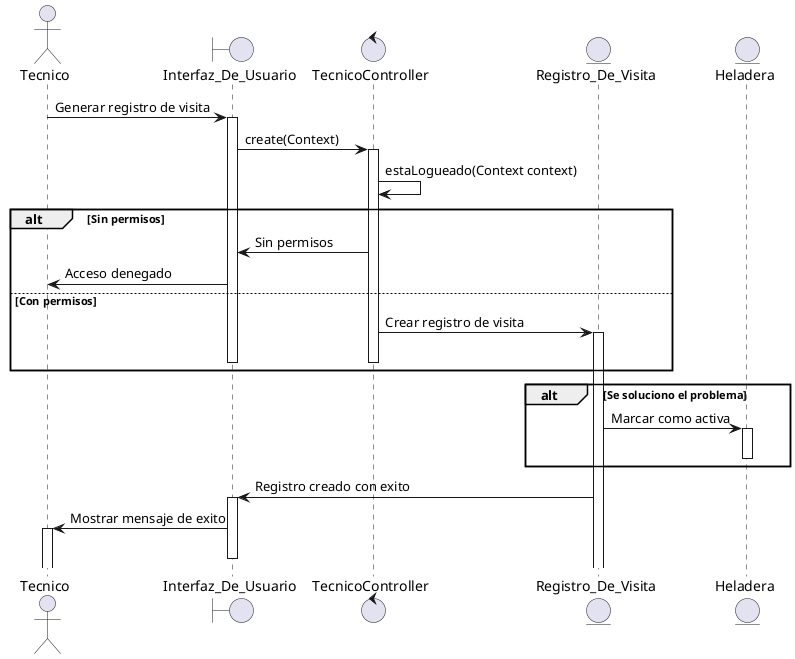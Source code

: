 @startuml GenerarRegistroDeVisita

actor Tecnico
boundary Interfaz_De_Usuario
control TecnicoController
entity Registro_De_Visita
entity Heladera

Tecnico->Interfaz_De_Usuario: Generar registro de visita
activate Interfaz_De_Usuario

Interfaz_De_Usuario->TecnicoController: create(Context)
activate TecnicoController
TecnicoController -> TecnicoController: estaLogueado(Context context)

alt Sin permisos
    TecnicoController->Interfaz_De_Usuario: Sin permisos
    Interfaz_De_Usuario->Tecnico: Acceso denegado
else Con permisos
    TecnicoController->Registro_De_Visita: Crear registro de visita
    activate Registro_De_Visita
deactivate TecnicoController
deactivate Interfaz_De_Usuario
end

alt Se soluciono el problema
    Registro_De_Visita->Heladera: Marcar como activa
    activate Heladera
    deactivate Heladera
end


Registro_De_Visita->Interfaz_De_Usuario:Registro creado con exito
activate Interfaz_De_Usuario
Interfaz_De_Usuario->Tecnico: Mostrar mensaje de exito
activate Tecnico
deactivate Interfaz_De_Usuario

@enduml